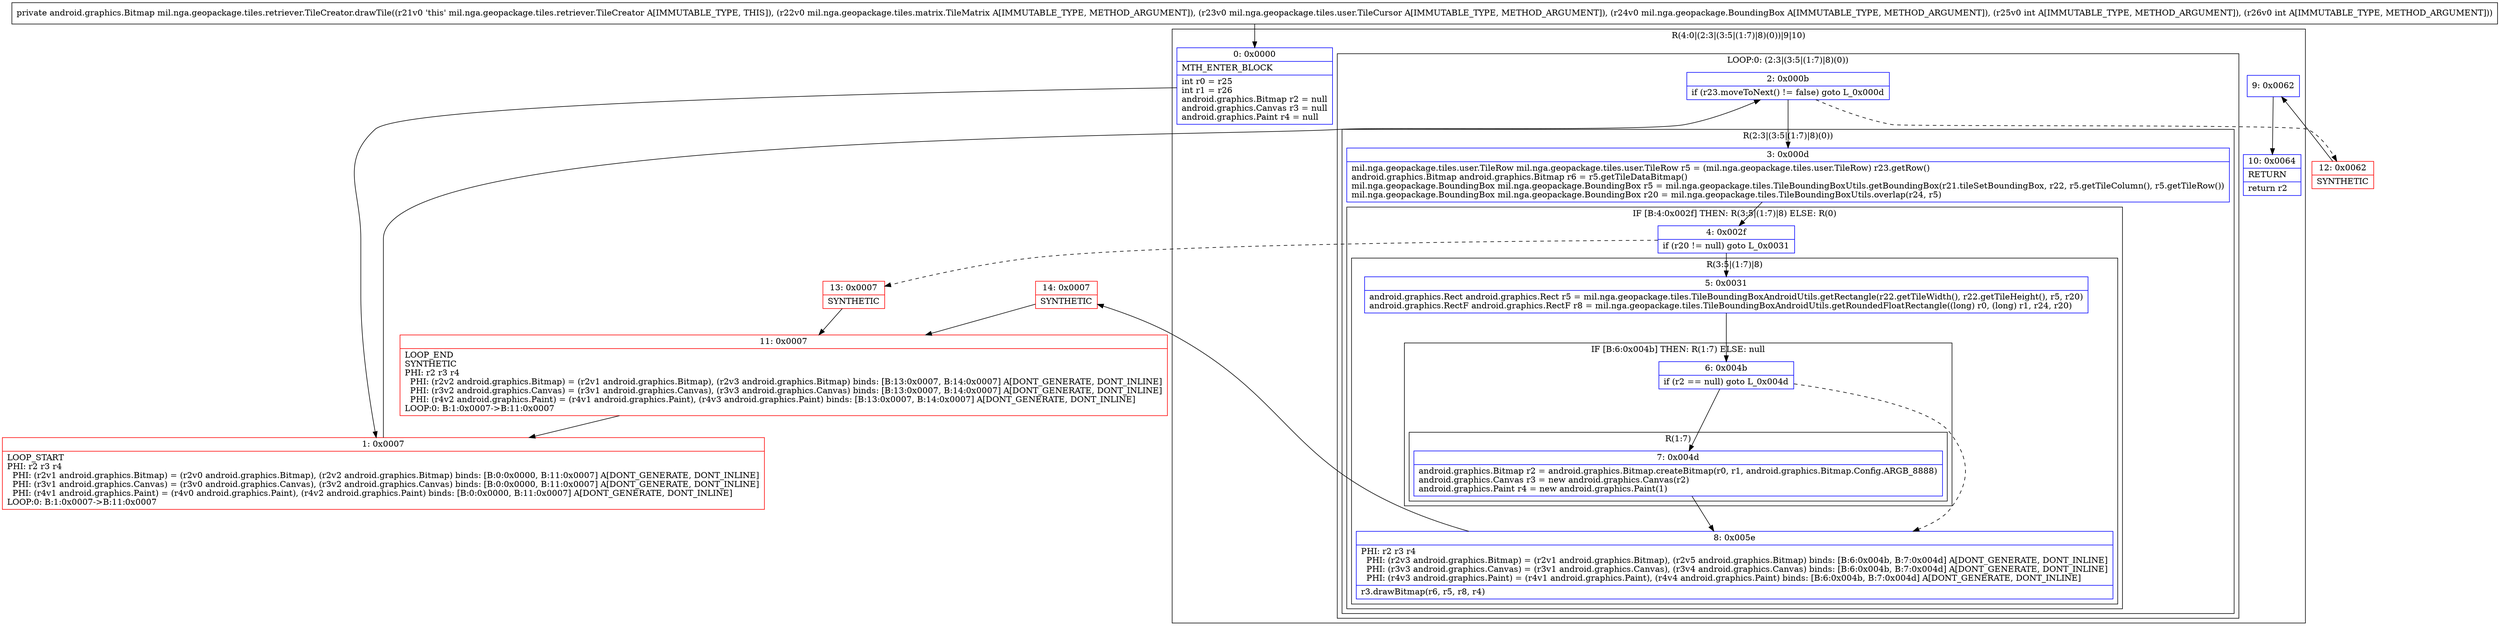 digraph "CFG formil.nga.geopackage.tiles.retriever.TileCreator.drawTile(Lmil\/nga\/geopackage\/tiles\/matrix\/TileMatrix;Lmil\/nga\/geopackage\/tiles\/user\/TileCursor;Lmil\/nga\/geopackage\/BoundingBox;II)Landroid\/graphics\/Bitmap;" {
subgraph cluster_Region_1505097828 {
label = "R(4:0|(2:3|(3:5|(1:7)|8)(0))|9|10)";
node [shape=record,color=blue];
Node_0 [shape=record,label="{0\:\ 0x0000|MTH_ENTER_BLOCK\l|int r0 = r25\lint r1 = r26\landroid.graphics.Bitmap r2 = null\landroid.graphics.Canvas r3 = null\landroid.graphics.Paint r4 = null\l}"];
subgraph cluster_LoopRegion_1411340534 {
label = "LOOP:0: (2:3|(3:5|(1:7)|8)(0))";
node [shape=record,color=blue];
Node_2 [shape=record,label="{2\:\ 0x000b|if (r23.moveToNext() != false) goto L_0x000d\l}"];
subgraph cluster_Region_379967277 {
label = "R(2:3|(3:5|(1:7)|8)(0))";
node [shape=record,color=blue];
Node_3 [shape=record,label="{3\:\ 0x000d|mil.nga.geopackage.tiles.user.TileRow mil.nga.geopackage.tiles.user.TileRow r5 = (mil.nga.geopackage.tiles.user.TileRow) r23.getRow()\landroid.graphics.Bitmap android.graphics.Bitmap r6 = r5.getTileDataBitmap()\lmil.nga.geopackage.BoundingBox mil.nga.geopackage.BoundingBox r5 = mil.nga.geopackage.tiles.TileBoundingBoxUtils.getBoundingBox(r21.tileSetBoundingBox, r22, r5.getTileColumn(), r5.getTileRow())\lmil.nga.geopackage.BoundingBox mil.nga.geopackage.BoundingBox r20 = mil.nga.geopackage.tiles.TileBoundingBoxUtils.overlap(r24, r5)\l}"];
subgraph cluster_IfRegion_1514690644 {
label = "IF [B:4:0x002f] THEN: R(3:5|(1:7)|8) ELSE: R(0)";
node [shape=record,color=blue];
Node_4 [shape=record,label="{4\:\ 0x002f|if (r20 != null) goto L_0x0031\l}"];
subgraph cluster_Region_1090626561 {
label = "R(3:5|(1:7)|8)";
node [shape=record,color=blue];
Node_5 [shape=record,label="{5\:\ 0x0031|android.graphics.Rect android.graphics.Rect r5 = mil.nga.geopackage.tiles.TileBoundingBoxAndroidUtils.getRectangle(r22.getTileWidth(), r22.getTileHeight(), r5, r20)\landroid.graphics.RectF android.graphics.RectF r8 = mil.nga.geopackage.tiles.TileBoundingBoxAndroidUtils.getRoundedFloatRectangle((long) r0, (long) r1, r24, r20)\l}"];
subgraph cluster_IfRegion_1621456261 {
label = "IF [B:6:0x004b] THEN: R(1:7) ELSE: null";
node [shape=record,color=blue];
Node_6 [shape=record,label="{6\:\ 0x004b|if (r2 == null) goto L_0x004d\l}"];
subgraph cluster_Region_88055508 {
label = "R(1:7)";
node [shape=record,color=blue];
Node_7 [shape=record,label="{7\:\ 0x004d|android.graphics.Bitmap r2 = android.graphics.Bitmap.createBitmap(r0, r1, android.graphics.Bitmap.Config.ARGB_8888)\landroid.graphics.Canvas r3 = new android.graphics.Canvas(r2)\landroid.graphics.Paint r4 = new android.graphics.Paint(1)\l}"];
}
}
Node_8 [shape=record,label="{8\:\ 0x005e|PHI: r2 r3 r4 \l  PHI: (r2v3 android.graphics.Bitmap) = (r2v1 android.graphics.Bitmap), (r2v5 android.graphics.Bitmap) binds: [B:6:0x004b, B:7:0x004d] A[DONT_GENERATE, DONT_INLINE]\l  PHI: (r3v3 android.graphics.Canvas) = (r3v1 android.graphics.Canvas), (r3v4 android.graphics.Canvas) binds: [B:6:0x004b, B:7:0x004d] A[DONT_GENERATE, DONT_INLINE]\l  PHI: (r4v3 android.graphics.Paint) = (r4v1 android.graphics.Paint), (r4v4 android.graphics.Paint) binds: [B:6:0x004b, B:7:0x004d] A[DONT_GENERATE, DONT_INLINE]\l|r3.drawBitmap(r6, r5, r8, r4)\l}"];
}
subgraph cluster_Region_932118049 {
label = "R(0)";
node [shape=record,color=blue];
}
}
}
}
Node_9 [shape=record,label="{9\:\ 0x0062}"];
Node_10 [shape=record,label="{10\:\ 0x0064|RETURN\l|return r2\l}"];
}
Node_1 [shape=record,color=red,label="{1\:\ 0x0007|LOOP_START\lPHI: r2 r3 r4 \l  PHI: (r2v1 android.graphics.Bitmap) = (r2v0 android.graphics.Bitmap), (r2v2 android.graphics.Bitmap) binds: [B:0:0x0000, B:11:0x0007] A[DONT_GENERATE, DONT_INLINE]\l  PHI: (r3v1 android.graphics.Canvas) = (r3v0 android.graphics.Canvas), (r3v2 android.graphics.Canvas) binds: [B:0:0x0000, B:11:0x0007] A[DONT_GENERATE, DONT_INLINE]\l  PHI: (r4v1 android.graphics.Paint) = (r4v0 android.graphics.Paint), (r4v2 android.graphics.Paint) binds: [B:0:0x0000, B:11:0x0007] A[DONT_GENERATE, DONT_INLINE]\lLOOP:0: B:1:0x0007\-\>B:11:0x0007\l}"];
Node_11 [shape=record,color=red,label="{11\:\ 0x0007|LOOP_END\lSYNTHETIC\lPHI: r2 r3 r4 \l  PHI: (r2v2 android.graphics.Bitmap) = (r2v1 android.graphics.Bitmap), (r2v3 android.graphics.Bitmap) binds: [B:13:0x0007, B:14:0x0007] A[DONT_GENERATE, DONT_INLINE]\l  PHI: (r3v2 android.graphics.Canvas) = (r3v1 android.graphics.Canvas), (r3v3 android.graphics.Canvas) binds: [B:13:0x0007, B:14:0x0007] A[DONT_GENERATE, DONT_INLINE]\l  PHI: (r4v2 android.graphics.Paint) = (r4v1 android.graphics.Paint), (r4v3 android.graphics.Paint) binds: [B:13:0x0007, B:14:0x0007] A[DONT_GENERATE, DONT_INLINE]\lLOOP:0: B:1:0x0007\-\>B:11:0x0007\l}"];
Node_12 [shape=record,color=red,label="{12\:\ 0x0062|SYNTHETIC\l}"];
Node_13 [shape=record,color=red,label="{13\:\ 0x0007|SYNTHETIC\l}"];
Node_14 [shape=record,color=red,label="{14\:\ 0x0007|SYNTHETIC\l}"];
MethodNode[shape=record,label="{private android.graphics.Bitmap mil.nga.geopackage.tiles.retriever.TileCreator.drawTile((r21v0 'this' mil.nga.geopackage.tiles.retriever.TileCreator A[IMMUTABLE_TYPE, THIS]), (r22v0 mil.nga.geopackage.tiles.matrix.TileMatrix A[IMMUTABLE_TYPE, METHOD_ARGUMENT]), (r23v0 mil.nga.geopackage.tiles.user.TileCursor A[IMMUTABLE_TYPE, METHOD_ARGUMENT]), (r24v0 mil.nga.geopackage.BoundingBox A[IMMUTABLE_TYPE, METHOD_ARGUMENT]), (r25v0 int A[IMMUTABLE_TYPE, METHOD_ARGUMENT]), (r26v0 int A[IMMUTABLE_TYPE, METHOD_ARGUMENT])) }"];
MethodNode -> Node_0;
Node_0 -> Node_1;
Node_2 -> Node_3;
Node_2 -> Node_12[style=dashed];
Node_3 -> Node_4;
Node_4 -> Node_5;
Node_4 -> Node_13[style=dashed];
Node_5 -> Node_6;
Node_6 -> Node_7;
Node_6 -> Node_8[style=dashed];
Node_7 -> Node_8;
Node_8 -> Node_14;
Node_9 -> Node_10;
Node_1 -> Node_2;
Node_11 -> Node_1;
Node_12 -> Node_9;
Node_13 -> Node_11;
Node_14 -> Node_11;
}

